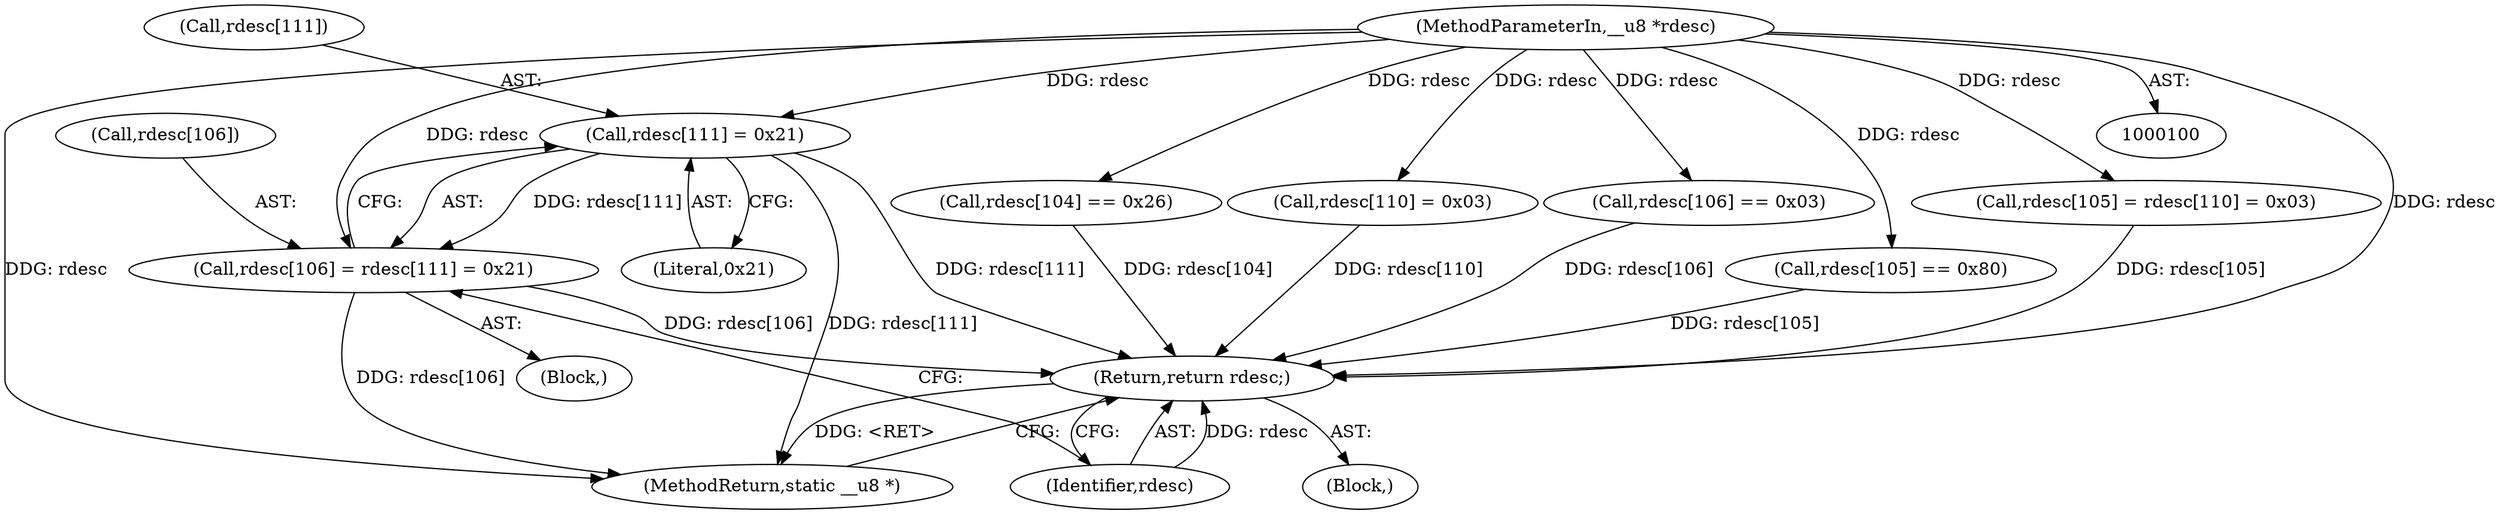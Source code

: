digraph "0_linux_4ab25786c87eb20857bbb715c3ae34ec8fd6a214_4@array" {
"1000145" [label="(Call,rdesc[111] = 0x21)"];
"1000102" [label="(MethodParameterIn,__u8 *rdesc)"];
"1000141" [label="(Call,rdesc[106] = rdesc[111] = 0x21)"];
"1000150" [label="(Return,return rdesc;)"];
"1000152" [label="(MethodReturn,static __u8 *)"];
"1000128" [label="(Block,)"];
"1000102" [label="(MethodParameterIn,__u8 *rdesc)"];
"1000146" [label="(Call,rdesc[111])"];
"1000112" [label="(Call,rdesc[104] == 0x26)"];
"1000136" [label="(Call,rdesc[110] = 0x03)"];
"1000149" [label="(Literal,0x21)"];
"1000142" [label="(Call,rdesc[106])"];
"1000123" [label="(Call,rdesc[106] == 0x03)"];
"1000104" [label="(Block,)"];
"1000151" [label="(Identifier,rdesc)"];
"1000118" [label="(Call,rdesc[105] == 0x80)"];
"1000132" [label="(Call,rdesc[105] = rdesc[110] = 0x03)"];
"1000141" [label="(Call,rdesc[106] = rdesc[111] = 0x21)"];
"1000145" [label="(Call,rdesc[111] = 0x21)"];
"1000150" [label="(Return,return rdesc;)"];
"1000145" -> "1000141"  [label="AST: "];
"1000145" -> "1000149"  [label="CFG: "];
"1000146" -> "1000145"  [label="AST: "];
"1000149" -> "1000145"  [label="AST: "];
"1000141" -> "1000145"  [label="CFG: "];
"1000145" -> "1000152"  [label="DDG: rdesc[111]"];
"1000145" -> "1000141"  [label="DDG: rdesc[111]"];
"1000102" -> "1000145"  [label="DDG: rdesc"];
"1000145" -> "1000150"  [label="DDG: rdesc[111]"];
"1000102" -> "1000100"  [label="AST: "];
"1000102" -> "1000152"  [label="DDG: rdesc"];
"1000102" -> "1000112"  [label="DDG: rdesc"];
"1000102" -> "1000118"  [label="DDG: rdesc"];
"1000102" -> "1000123"  [label="DDG: rdesc"];
"1000102" -> "1000132"  [label="DDG: rdesc"];
"1000102" -> "1000136"  [label="DDG: rdesc"];
"1000102" -> "1000141"  [label="DDG: rdesc"];
"1000102" -> "1000150"  [label="DDG: rdesc"];
"1000141" -> "1000128"  [label="AST: "];
"1000142" -> "1000141"  [label="AST: "];
"1000151" -> "1000141"  [label="CFG: "];
"1000141" -> "1000152"  [label="DDG: rdesc[106]"];
"1000141" -> "1000150"  [label="DDG: rdesc[106]"];
"1000150" -> "1000104"  [label="AST: "];
"1000150" -> "1000151"  [label="CFG: "];
"1000151" -> "1000150"  [label="AST: "];
"1000152" -> "1000150"  [label="CFG: "];
"1000150" -> "1000152"  [label="DDG: <RET>"];
"1000151" -> "1000150"  [label="DDG: rdesc"];
"1000112" -> "1000150"  [label="DDG: rdesc[104]"];
"1000118" -> "1000150"  [label="DDG: rdesc[105]"];
"1000136" -> "1000150"  [label="DDG: rdesc[110]"];
"1000123" -> "1000150"  [label="DDG: rdesc[106]"];
"1000132" -> "1000150"  [label="DDG: rdesc[105]"];
}
